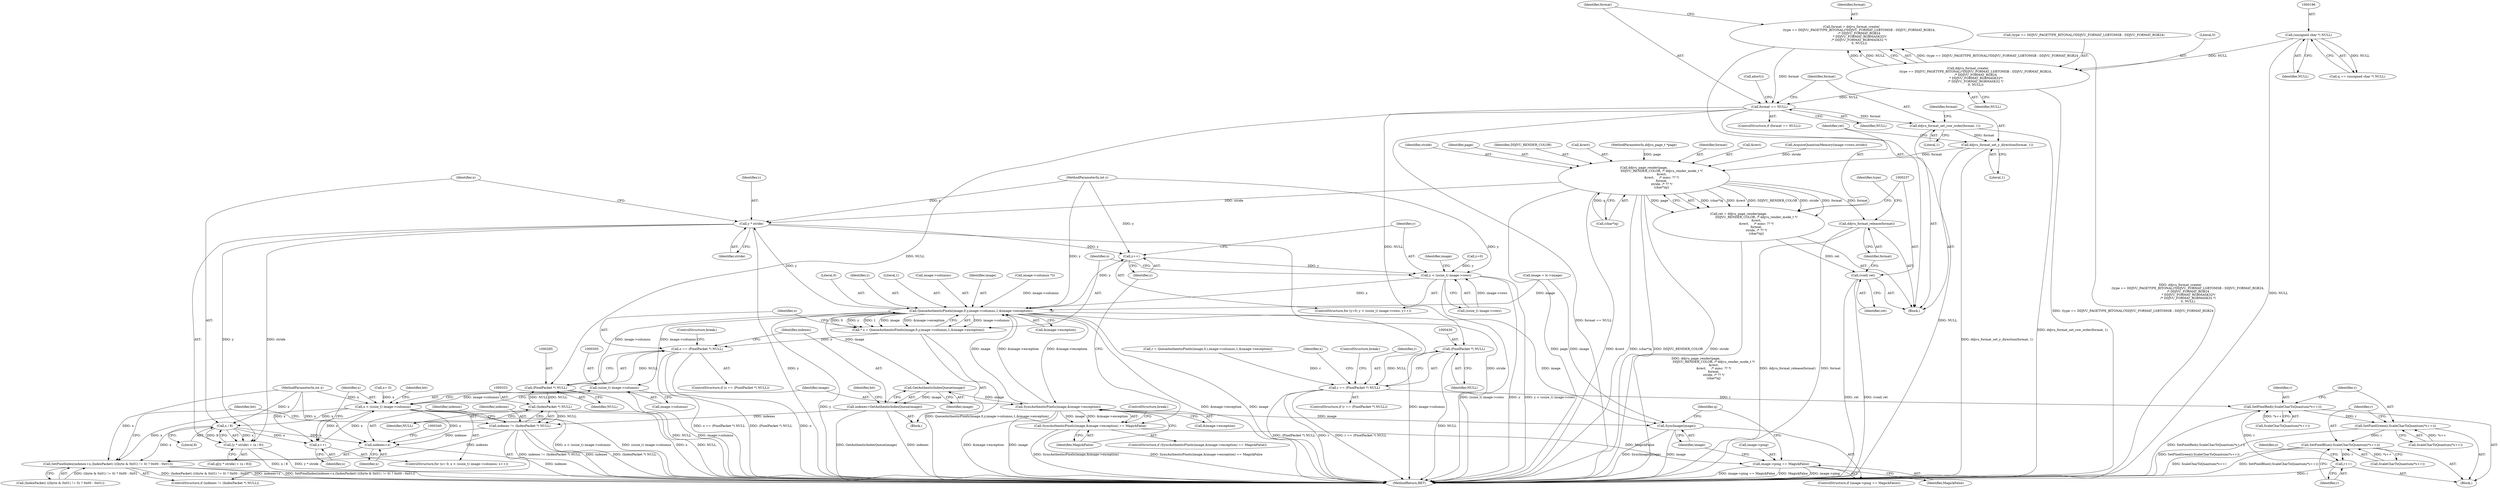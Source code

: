 digraph "0_ImageMagick_f6e9d0d9955e85bdd7540b251cd50d598dacc5e6_12@API" {
"1000199" [label="(Call,format = ddjvu_format_create(\n                (type == DDJVU_PAGETYPE_BITONAL)?DDJVU_FORMAT_LSBTOMSB : DDJVU_FORMAT_RGB24,\n                /* DDJVU_FORMAT_RGB24\n                 * DDJVU_FORMAT_RGBMASK32*/\n                /* DDJVU_FORMAT_RGBMASK32 */\n                0, NULL))"];
"1000201" [label="(Call,ddjvu_format_create(\n                (type == DDJVU_PAGETYPE_BITONAL)?DDJVU_FORMAT_LSBTOMSB : DDJVU_FORMAT_RGB24,\n                /* DDJVU_FORMAT_RGB24\n                 * DDJVU_FORMAT_RGBMASK32*/\n                /* DDJVU_FORMAT_RGBMASK32 */\n                0, NULL))"];
"1000195" [label="(Call,(unsigned char *) NULL)"];
"1000211" [label="(Call,format == NULL)"];
"1000216" [label="(Call,ddjvu_format_set_row_order(format, 1))"];
"1000219" [label="(Call,ddjvu_format_set_y_direction(format, 1))"];
"1000224" [label="(Call,ddjvu_page_render(page,\n                                    DDJVU_RENDER_COLOR, /* ddjvu_render_mode_t */\n                                    &rect,\n                                    &rect,     /* mmc: ?? */\n                                    format,\n                                    stride, /* ?? */\n                                    (char*)q))"];
"1000222" [label="(Call,ret = ddjvu_page_render(page,\n                                    DDJVU_RENDER_COLOR, /* ddjvu_render_mode_t */\n                                    &rect,\n                                    &rect,     /* mmc: ?? */\n                                    format,\n                                    stride, /* ?? */\n                                    (char*)q))"];
"1000236" [label="(Call,(void) ret)"];
"1000239" [label="(Call,ddjvu_format_release(format))"];
"1000323" [label="(Call,y * stride)"];
"1000263" [label="(Call,y++)"];
"1000256" [label="(Call,y < (ssize_t) image->rows)"];
"1000269" [label="(Call,QueueAuthenticPixels(image,0,y,image->columns,1,&image->exception))"];
"1000267" [label="(Call,* o = QueueAuthenticPixels(image,0,y,image->columns,1,&image->exception))"];
"1000282" [label="(Call,o == (PixelPacket *) NULL)"];
"1000290" [label="(Call,GetAuthenticIndexQueue(image))"];
"1000288" [label="(Call,indexes=GetAuthenticIndexQueue(image))"];
"1000330" [label="(Call,indexes != (IndexPacket *) NULL)"];
"1000335" [label="(Call,SetPixelIndex(indexes+x,(IndexPacket) (((byte & 0x01) != 0) ? 0x00 : 0x01)))"];
"1000336" [label="(Call,indexes+x)"];
"1000363" [label="(Call,SyncAuthenticPixels(image,&image->exception))"];
"1000362" [label="(Call,SyncAuthenticPixels(image,&image->exception) == MagickFalse)"];
"1000372" [label="(Call,image->ping == MagickFalse)"];
"1000377" [label="(Call,SyncImage(image))"];
"1000304" [label="(Call,(ssize_t) image->columns)"];
"1000302" [label="(Call,x < (ssize_t) image->columns)"];
"1000309" [label="(Call,x++)"];
"1000326" [label="(Call,x / 8)"];
"1000322" [label="(Call,(y * stride) + (x / 8))"];
"1000284" [label="(Call,(PixelPacket *) NULL)"];
"1000332" [label="(Call,(IndexPacket *) NULL)"];
"1000429" [label="(Call,(PixelPacket *) NULL)"];
"1000427" [label="(Call,r == (PixelPacket *) NULL)"];
"1000447" [label="(Call,SetPixelRed(r,ScaleCharToQuantum(*s++)))"];
"1000453" [label="(Call,SetPixelGreen(r,ScaleCharToQuantum(*s++)))"];
"1000459" [label="(Call,SetPixelBlue(r,ScaleCharToQuantum(*s++)))"];
"1000465" [label="(Call,r++)"];
"1000339" [label="(Call,(IndexPacket) (((byte & 0x01) != 0) ? 0x00 : 0x01))"];
"1000232" [label="(Identifier,stride)"];
"1000465" [label="(Call,r++)"];
"1000412" [label="(Call,r = QueueAuthenticPixels(image,0,i,image->columns,1,&image->exception))"];
"1000332" [label="(Call,(IndexPacket *) NULL)"];
"1000257" [label="(Identifier,y)"];
"1000298" [label="(ControlStructure,for (x= 0; x < (ssize_t) image->columns; x++))"];
"1000334" [label="(Identifier,NULL)"];
"1000331" [label="(Identifier,indexes)"];
"1000252" [label="(ControlStructure,for (y=0; y < (ssize_t) image->rows; y++))"];
"1000369" [label="(Identifier,MagickFalse)"];
"1000213" [label="(Identifier,NULL)"];
"1000243" [label="(Identifier,type)"];
"1000215" [label="(Call,abort())"];
"1000309" [label="(Call,x++)"];
"1000363" [label="(Call,SyncAuthenticPixels(image,&image->exception))"];
"1000282" [label="(Call,o == (PixelPacket *) NULL)"];
"1000263" [label="(Call,y++)"];
"1000455" [label="(Call,ScaleCharToQuantum(*s++))"];
"1000195" [label="(Call,(unsigned char *) NULL)"];
"1000224" [label="(Call,ddjvu_page_render(page,\n                                    DDJVU_RENDER_COLOR, /* ddjvu_render_mode_t */\n                                    &rect,\n                                    &rect,     /* mmc: ?? */\n                                    format,\n                                    stride, /* ?? */\n                                    (char*)q))"];
"1000429" [label="(Call,(PixelPacket *) NULL)"];
"1000461" [label="(Call,ScaleCharToQuantum(*s++))"];
"1000446" [label="(Block,)"];
"1000271" [label="(Literal,0)"];
"1000122" [label="(Block,)"];
"1000269" [label="(Call,QueueAuthenticPixels(image,0,y,image->columns,1,&image->exception))"];
"1000276" [label="(Literal,1)"];
"1000454" [label="(Identifier,r)"];
"1000268" [label="(Identifier,o)"];
"1000377" [label="(Call,SyncImage(image))"];
"1000326" [label="(Call,x / 8)"];
"1000284" [label="(Call,(PixelPacket *) NULL)"];
"1000335" [label="(Call,SetPixelIndex(indexes+x,(IndexPacket) (((byte & 0x01) != 0) ? 0x00 : 0x01)))"];
"1000223" [label="(Identifier,ret)"];
"1000291" [label="(Identifier,image)"];
"1000373" [label="(Call,image->ping)"];
"1000225" [label="(Identifier,page)"];
"1000460" [label="(Identifier,r)"];
"1000362" [label="(Call,SyncAuthenticPixels(image,&image->exception) == MagickFalse)"];
"1000481" [label="(MethodReturn,RET)"];
"1000277" [label="(Call,&image->exception)"];
"1000287" [label="(ControlStructure,break;)"];
"1000221" [label="(Literal,1)"];
"1000447" [label="(Call,SetPixelRed(r,ScaleCharToQuantum(*s++)))"];
"1000199" [label="(Call,format = ddjvu_format_create(\n                (type == DDJVU_PAGETYPE_BITONAL)?DDJVU_FORMAT_LSBTOMSB : DDJVU_FORMAT_RGB24,\n                /* DDJVU_FORMAT_RGB24\n                 * DDJVU_FORMAT_RGBMASK32*/\n                /* DDJVU_FORMAT_RGBMASK32 */\n                0, NULL))"];
"1000273" [label="(Call,image->columns)"];
"1000336" [label="(Call,indexes+x)"];
"1000310" [label="(Identifier,x)"];
"1000220" [label="(Identifier,format)"];
"1000217" [label="(Identifier,format)"];
"1000453" [label="(Call,SetPixelGreen(r,ScaleCharToQuantum(*s++)))"];
"1000303" [label="(Identifier,x)"];
"1000289" [label="(Identifier,indexes)"];
"1000371" [label="(ControlStructure,if (image->ping == MagickFalse))"];
"1000320" [label="(Call,q[(y * stride) + (x / 8)])"];
"1000435" [label="(Identifier,x)"];
"1000299" [label="(Call,x= 0)"];
"1000432" [label="(ControlStructure,break;)"];
"1000302" [label="(Call,x < (ssize_t) image->columns)"];
"1000154" [label="(Call,image = lc->image)"];
"1000226" [label="(Identifier,DDJVU_RENDER_COLOR)"];
"1000290" [label="(Call,GetAuthenticIndexQueue(image))"];
"1000236" [label="(Call,(void) ret)"];
"1000286" [label="(Identifier,NULL)"];
"1000267" [label="(Call,* o = QueueAuthenticPixels(image,0,y,image->columns,1,&image->exception))"];
"1000372" [label="(Call,image->ping == MagickFalse)"];
"1000218" [label="(Literal,1)"];
"1000270" [label="(Identifier,image)"];
"1000239" [label="(Call,ddjvu_format_release(format))"];
"1000210" [label="(ControlStructure,if (format == NULL))"];
"1000328" [label="(Literal,8)"];
"1000219" [label="(Call,ddjvu_format_set_y_direction(format, 1))"];
"1000202" [label="(Call,(type == DDJVU_PAGETYPE_BITONAL)?DDJVU_FORMAT_LSBTOMSB : DDJVU_FORMAT_RGB24)"];
"1000427" [label="(Call,r == (PixelPacket *) NULL)"];
"1000374" [label="(Identifier,image)"];
"1000459" [label="(Call,SetPixelBlue(r,ScaleCharToQuantum(*s++)))"];
"1000116" [label="(MethodParameterIn,ddjvu_page_t *page)"];
"1000229" [label="(Call,&rect)"];
"1000222" [label="(Call,ret = ddjvu_page_render(page,\n                                    DDJVU_RENDER_COLOR, /* ddjvu_render_mode_t */\n                                    &rect,\n                                    &rect,     /* mmc: ?? */\n                                    format,\n                                    stride, /* ?? */\n                                    (char*)q))"];
"1000231" [label="(Identifier,format)"];
"1000256" [label="(Call,y < (ssize_t) image->rows)"];
"1000208" [label="(Literal,0)"];
"1000350" [label="(Identifier,bit)"];
"1000117" [label="(MethodParameterIn,int x)"];
"1000431" [label="(Identifier,NULL)"];
"1000426" [label="(ControlStructure,if (r == (PixelPacket *) NULL))"];
"1000211" [label="(Call,format == NULL)"];
"1000306" [label="(Call,image->columns)"];
"1000209" [label="(Identifier,NULL)"];
"1000466" [label="(Identifier,r)"];
"1000330" [label="(Call,indexes != (IndexPacket *) NULL)"];
"1000238" [label="(Identifier,ret)"];
"1000428" [label="(Identifier,r)"];
"1000118" [label="(MethodParameterIn,int y)"];
"1000365" [label="(Call,&image->exception)"];
"1000376" [label="(Identifier,MagickFalse)"];
"1000378" [label="(Identifier,image)"];
"1000329" [label="(ControlStructure,if (indexes != (IndexPacket *) NULL))"];
"1000193" [label="(Call,q == (unsigned char *) NULL)"];
"1000197" [label="(Identifier,NULL)"];
"1000283" [label="(Identifier,o)"];
"1000264" [label="(Identifier,y)"];
"1000327" [label="(Identifier,x)"];
"1000178" [label="(Call,image->columns *3)"];
"1000258" [label="(Call,(ssize_t) image->rows)"];
"1000216" [label="(Call,ddjvu_format_set_row_order(format, 1))"];
"1000449" [label="(Call,ScaleCharToQuantum(*s++))"];
"1000233" [label="(Call,(char*)q)"];
"1000361" [label="(ControlStructure,if (SyncAuthenticPixels(image,&image->exception) == MagickFalse))"];
"1000314" [label="(Identifier,bit)"];
"1000240" [label="(Identifier,format)"];
"1000324" [label="(Identifier,y)"];
"1000448" [label="(Identifier,r)"];
"1000323" [label="(Call,y * stride)"];
"1000325" [label="(Identifier,stride)"];
"1000322" [label="(Call,(y * stride) + (x / 8))"];
"1000201" [label="(Call,ddjvu_format_create(\n                (type == DDJVU_PAGETYPE_BITONAL)?DDJVU_FORMAT_LSBTOMSB : DDJVU_FORMAT_RGB24,\n                /* DDJVU_FORMAT_RGB24\n                 * DDJVU_FORMAT_RGBMASK32*/\n                /* DDJVU_FORMAT_RGBMASK32 */\n                0, NULL))"];
"1000338" [label="(Identifier,x)"];
"1000200" [label="(Identifier,format)"];
"1000265" [label="(Block,)"];
"1000227" [label="(Call,&rect)"];
"1000337" [label="(Identifier,indexes)"];
"1000293" [label="(Identifier,bit)"];
"1000288" [label="(Call,indexes=GetAuthenticIndexQueue(image))"];
"1000476" [label="(Identifier,q)"];
"1000212" [label="(Identifier,format)"];
"1000364" [label="(Identifier,image)"];
"1000253" [label="(Call,y=0)"];
"1000304" [label="(Call,(ssize_t) image->columns)"];
"1000272" [label="(Identifier,y)"];
"1000445" [label="(Identifier,x)"];
"1000187" [label="(Call,AcquireQuantumMemory(image->rows,stride))"];
"1000370" [label="(ControlStructure,break;)"];
"1000281" [label="(ControlStructure,if (o == (PixelPacket *) NULL))"];
"1000199" -> "1000122"  [label="AST: "];
"1000199" -> "1000201"  [label="CFG: "];
"1000200" -> "1000199"  [label="AST: "];
"1000201" -> "1000199"  [label="AST: "];
"1000212" -> "1000199"  [label="CFG: "];
"1000199" -> "1000481"  [label="DDG: ddjvu_format_create(\n                (type == DDJVU_PAGETYPE_BITONAL)?DDJVU_FORMAT_LSBTOMSB : DDJVU_FORMAT_RGB24,\n                /* DDJVU_FORMAT_RGB24\n                 * DDJVU_FORMAT_RGBMASK32*/\n                /* DDJVU_FORMAT_RGBMASK32 */\n                0, NULL)"];
"1000201" -> "1000199"  [label="DDG: (type == DDJVU_PAGETYPE_BITONAL)?DDJVU_FORMAT_LSBTOMSB : DDJVU_FORMAT_RGB24"];
"1000201" -> "1000199"  [label="DDG: 0"];
"1000201" -> "1000199"  [label="DDG: NULL"];
"1000199" -> "1000211"  [label="DDG: format"];
"1000201" -> "1000209"  [label="CFG: "];
"1000202" -> "1000201"  [label="AST: "];
"1000208" -> "1000201"  [label="AST: "];
"1000209" -> "1000201"  [label="AST: "];
"1000201" -> "1000481"  [label="DDG: (type == DDJVU_PAGETYPE_BITONAL)?DDJVU_FORMAT_LSBTOMSB : DDJVU_FORMAT_RGB24"];
"1000195" -> "1000201"  [label="DDG: NULL"];
"1000201" -> "1000211"  [label="DDG: NULL"];
"1000195" -> "1000193"  [label="AST: "];
"1000195" -> "1000197"  [label="CFG: "];
"1000196" -> "1000195"  [label="AST: "];
"1000197" -> "1000195"  [label="AST: "];
"1000193" -> "1000195"  [label="CFG: "];
"1000195" -> "1000481"  [label="DDG: NULL"];
"1000195" -> "1000193"  [label="DDG: NULL"];
"1000211" -> "1000210"  [label="AST: "];
"1000211" -> "1000213"  [label="CFG: "];
"1000212" -> "1000211"  [label="AST: "];
"1000213" -> "1000211"  [label="AST: "];
"1000215" -> "1000211"  [label="CFG: "];
"1000217" -> "1000211"  [label="CFG: "];
"1000211" -> "1000481"  [label="DDG: NULL"];
"1000211" -> "1000481"  [label="DDG: format == NULL"];
"1000211" -> "1000216"  [label="DDG: format"];
"1000211" -> "1000284"  [label="DDG: NULL"];
"1000211" -> "1000429"  [label="DDG: NULL"];
"1000216" -> "1000122"  [label="AST: "];
"1000216" -> "1000218"  [label="CFG: "];
"1000217" -> "1000216"  [label="AST: "];
"1000218" -> "1000216"  [label="AST: "];
"1000220" -> "1000216"  [label="CFG: "];
"1000216" -> "1000481"  [label="DDG: ddjvu_format_set_row_order(format, 1)"];
"1000216" -> "1000219"  [label="DDG: format"];
"1000219" -> "1000122"  [label="AST: "];
"1000219" -> "1000221"  [label="CFG: "];
"1000220" -> "1000219"  [label="AST: "];
"1000221" -> "1000219"  [label="AST: "];
"1000223" -> "1000219"  [label="CFG: "];
"1000219" -> "1000481"  [label="DDG: ddjvu_format_set_y_direction(format, 1)"];
"1000219" -> "1000224"  [label="DDG: format"];
"1000224" -> "1000222"  [label="AST: "];
"1000224" -> "1000233"  [label="CFG: "];
"1000225" -> "1000224"  [label="AST: "];
"1000226" -> "1000224"  [label="AST: "];
"1000227" -> "1000224"  [label="AST: "];
"1000229" -> "1000224"  [label="AST: "];
"1000231" -> "1000224"  [label="AST: "];
"1000232" -> "1000224"  [label="AST: "];
"1000233" -> "1000224"  [label="AST: "];
"1000222" -> "1000224"  [label="CFG: "];
"1000224" -> "1000481"  [label="DDG: page"];
"1000224" -> "1000481"  [label="DDG: &rect"];
"1000224" -> "1000481"  [label="DDG: (char*)q"];
"1000224" -> "1000481"  [label="DDG: DDJVU_RENDER_COLOR"];
"1000224" -> "1000481"  [label="DDG: stride"];
"1000224" -> "1000222"  [label="DDG: (char*)q"];
"1000224" -> "1000222"  [label="DDG: &rect"];
"1000224" -> "1000222"  [label="DDG: DDJVU_RENDER_COLOR"];
"1000224" -> "1000222"  [label="DDG: stride"];
"1000224" -> "1000222"  [label="DDG: format"];
"1000224" -> "1000222"  [label="DDG: page"];
"1000116" -> "1000224"  [label="DDG: page"];
"1000187" -> "1000224"  [label="DDG: stride"];
"1000233" -> "1000224"  [label="DDG: q"];
"1000224" -> "1000239"  [label="DDG: format"];
"1000224" -> "1000323"  [label="DDG: stride"];
"1000222" -> "1000122"  [label="AST: "];
"1000223" -> "1000222"  [label="AST: "];
"1000237" -> "1000222"  [label="CFG: "];
"1000222" -> "1000481"  [label="DDG: ddjvu_page_render(page,\n                                    DDJVU_RENDER_COLOR, /* ddjvu_render_mode_t */\n                                    &rect,\n                                    &rect,     /* mmc: ?? */\n                                    format,\n                                    stride, /* ?? */\n                                    (char*)q)"];
"1000222" -> "1000236"  [label="DDG: ret"];
"1000236" -> "1000122"  [label="AST: "];
"1000236" -> "1000238"  [label="CFG: "];
"1000237" -> "1000236"  [label="AST: "];
"1000238" -> "1000236"  [label="AST: "];
"1000240" -> "1000236"  [label="CFG: "];
"1000236" -> "1000481"  [label="DDG: (void) ret"];
"1000236" -> "1000481"  [label="DDG: ret"];
"1000239" -> "1000122"  [label="AST: "];
"1000239" -> "1000240"  [label="CFG: "];
"1000240" -> "1000239"  [label="AST: "];
"1000243" -> "1000239"  [label="CFG: "];
"1000239" -> "1000481"  [label="DDG: ddjvu_format_release(format)"];
"1000239" -> "1000481"  [label="DDG: format"];
"1000323" -> "1000322"  [label="AST: "];
"1000323" -> "1000325"  [label="CFG: "];
"1000324" -> "1000323"  [label="AST: "];
"1000325" -> "1000323"  [label="AST: "];
"1000327" -> "1000323"  [label="CFG: "];
"1000323" -> "1000481"  [label="DDG: y"];
"1000323" -> "1000481"  [label="DDG: stride"];
"1000323" -> "1000263"  [label="DDG: y"];
"1000323" -> "1000322"  [label="DDG: y"];
"1000323" -> "1000322"  [label="DDG: stride"];
"1000269" -> "1000323"  [label="DDG: y"];
"1000118" -> "1000323"  [label="DDG: y"];
"1000263" -> "1000252"  [label="AST: "];
"1000263" -> "1000264"  [label="CFG: "];
"1000264" -> "1000263"  [label="AST: "];
"1000257" -> "1000263"  [label="CFG: "];
"1000263" -> "1000256"  [label="DDG: y"];
"1000269" -> "1000263"  [label="DDG: y"];
"1000118" -> "1000263"  [label="DDG: y"];
"1000256" -> "1000252"  [label="AST: "];
"1000256" -> "1000258"  [label="CFG: "];
"1000257" -> "1000256"  [label="AST: "];
"1000258" -> "1000256"  [label="AST: "];
"1000268" -> "1000256"  [label="CFG: "];
"1000374" -> "1000256"  [label="CFG: "];
"1000256" -> "1000481"  [label="DDG: (ssize_t) image->rows"];
"1000256" -> "1000481"  [label="DDG: y"];
"1000256" -> "1000481"  [label="DDG: y < (ssize_t) image->rows"];
"1000253" -> "1000256"  [label="DDG: y"];
"1000118" -> "1000256"  [label="DDG: y"];
"1000258" -> "1000256"  [label="DDG: image->rows"];
"1000256" -> "1000269"  [label="DDG: y"];
"1000269" -> "1000267"  [label="AST: "];
"1000269" -> "1000277"  [label="CFG: "];
"1000270" -> "1000269"  [label="AST: "];
"1000271" -> "1000269"  [label="AST: "];
"1000272" -> "1000269"  [label="AST: "];
"1000273" -> "1000269"  [label="AST: "];
"1000276" -> "1000269"  [label="AST: "];
"1000277" -> "1000269"  [label="AST: "];
"1000267" -> "1000269"  [label="CFG: "];
"1000269" -> "1000481"  [label="DDG: image->columns"];
"1000269" -> "1000481"  [label="DDG: &image->exception"];
"1000269" -> "1000481"  [label="DDG: image"];
"1000269" -> "1000481"  [label="DDG: y"];
"1000269" -> "1000267"  [label="DDG: image->columns"];
"1000269" -> "1000267"  [label="DDG: 0"];
"1000269" -> "1000267"  [label="DDG: y"];
"1000269" -> "1000267"  [label="DDG: 1"];
"1000269" -> "1000267"  [label="DDG: image"];
"1000269" -> "1000267"  [label="DDG: &image->exception"];
"1000363" -> "1000269"  [label="DDG: image"];
"1000363" -> "1000269"  [label="DDG: &image->exception"];
"1000154" -> "1000269"  [label="DDG: image"];
"1000118" -> "1000269"  [label="DDG: y"];
"1000178" -> "1000269"  [label="DDG: image->columns"];
"1000304" -> "1000269"  [label="DDG: image->columns"];
"1000269" -> "1000290"  [label="DDG: image"];
"1000269" -> "1000304"  [label="DDG: image->columns"];
"1000269" -> "1000363"  [label="DDG: &image->exception"];
"1000269" -> "1000377"  [label="DDG: image"];
"1000267" -> "1000265"  [label="AST: "];
"1000268" -> "1000267"  [label="AST: "];
"1000283" -> "1000267"  [label="CFG: "];
"1000267" -> "1000481"  [label="DDG: QueueAuthenticPixels(image,0,y,image->columns,1,&image->exception)"];
"1000267" -> "1000282"  [label="DDG: o"];
"1000282" -> "1000281"  [label="AST: "];
"1000282" -> "1000284"  [label="CFG: "];
"1000283" -> "1000282"  [label="AST: "];
"1000284" -> "1000282"  [label="AST: "];
"1000287" -> "1000282"  [label="CFG: "];
"1000289" -> "1000282"  [label="CFG: "];
"1000282" -> "1000481"  [label="DDG: o == (PixelPacket *) NULL"];
"1000282" -> "1000481"  [label="DDG: (PixelPacket *) NULL"];
"1000282" -> "1000481"  [label="DDG: o"];
"1000284" -> "1000282"  [label="DDG: NULL"];
"1000290" -> "1000288"  [label="AST: "];
"1000290" -> "1000291"  [label="CFG: "];
"1000291" -> "1000290"  [label="AST: "];
"1000288" -> "1000290"  [label="CFG: "];
"1000290" -> "1000288"  [label="DDG: image"];
"1000290" -> "1000363"  [label="DDG: image"];
"1000288" -> "1000265"  [label="AST: "];
"1000289" -> "1000288"  [label="AST: "];
"1000293" -> "1000288"  [label="CFG: "];
"1000288" -> "1000481"  [label="DDG: GetAuthenticIndexQueue(image)"];
"1000288" -> "1000481"  [label="DDG: indexes"];
"1000288" -> "1000330"  [label="DDG: indexes"];
"1000330" -> "1000329"  [label="AST: "];
"1000330" -> "1000332"  [label="CFG: "];
"1000331" -> "1000330"  [label="AST: "];
"1000332" -> "1000330"  [label="AST: "];
"1000337" -> "1000330"  [label="CFG: "];
"1000350" -> "1000330"  [label="CFG: "];
"1000330" -> "1000481"  [label="DDG: indexes"];
"1000330" -> "1000481"  [label="DDG: (IndexPacket *) NULL"];
"1000330" -> "1000481"  [label="DDG: indexes != (IndexPacket *) NULL"];
"1000332" -> "1000330"  [label="DDG: NULL"];
"1000330" -> "1000335"  [label="DDG: indexes"];
"1000330" -> "1000336"  [label="DDG: indexes"];
"1000335" -> "1000329"  [label="AST: "];
"1000335" -> "1000339"  [label="CFG: "];
"1000336" -> "1000335"  [label="AST: "];
"1000339" -> "1000335"  [label="AST: "];
"1000350" -> "1000335"  [label="CFG: "];
"1000335" -> "1000481"  [label="DDG: (IndexPacket) (((byte & 0x01) != 0) ? 0x00 : 0x01)"];
"1000335" -> "1000481"  [label="DDG: indexes+x"];
"1000335" -> "1000481"  [label="DDG: SetPixelIndex(indexes+x,(IndexPacket) (((byte & 0x01) != 0) ? 0x00 : 0x01))"];
"1000302" -> "1000335"  [label="DDG: x"];
"1000326" -> "1000335"  [label="DDG: x"];
"1000117" -> "1000335"  [label="DDG: x"];
"1000339" -> "1000335"  [label="DDG: ((byte & 0x01) != 0) ? 0x00 : 0x01"];
"1000336" -> "1000338"  [label="CFG: "];
"1000337" -> "1000336"  [label="AST: "];
"1000338" -> "1000336"  [label="AST: "];
"1000340" -> "1000336"  [label="CFG: "];
"1000336" -> "1000481"  [label="DDG: indexes"];
"1000302" -> "1000336"  [label="DDG: x"];
"1000326" -> "1000336"  [label="DDG: x"];
"1000117" -> "1000336"  [label="DDG: x"];
"1000363" -> "1000362"  [label="AST: "];
"1000363" -> "1000365"  [label="CFG: "];
"1000364" -> "1000363"  [label="AST: "];
"1000365" -> "1000363"  [label="AST: "];
"1000369" -> "1000363"  [label="CFG: "];
"1000363" -> "1000481"  [label="DDG: &image->exception"];
"1000363" -> "1000481"  [label="DDG: image"];
"1000363" -> "1000362"  [label="DDG: image"];
"1000363" -> "1000362"  [label="DDG: &image->exception"];
"1000363" -> "1000377"  [label="DDG: image"];
"1000362" -> "1000361"  [label="AST: "];
"1000362" -> "1000369"  [label="CFG: "];
"1000369" -> "1000362"  [label="AST: "];
"1000370" -> "1000362"  [label="CFG: "];
"1000264" -> "1000362"  [label="CFG: "];
"1000362" -> "1000481"  [label="DDG: SyncAuthenticPixels(image,&image->exception) == MagickFalse"];
"1000362" -> "1000481"  [label="DDG: SyncAuthenticPixels(image,&image->exception)"];
"1000362" -> "1000372"  [label="DDG: MagickFalse"];
"1000372" -> "1000371"  [label="AST: "];
"1000372" -> "1000376"  [label="CFG: "];
"1000373" -> "1000372"  [label="AST: "];
"1000376" -> "1000372"  [label="AST: "];
"1000378" -> "1000372"  [label="CFG: "];
"1000476" -> "1000372"  [label="CFG: "];
"1000372" -> "1000481"  [label="DDG: MagickFalse"];
"1000372" -> "1000481"  [label="DDG: image->ping"];
"1000372" -> "1000481"  [label="DDG: image->ping == MagickFalse"];
"1000377" -> "1000371"  [label="AST: "];
"1000377" -> "1000378"  [label="CFG: "];
"1000378" -> "1000377"  [label="AST: "];
"1000476" -> "1000377"  [label="CFG: "];
"1000377" -> "1000481"  [label="DDG: SyncImage(image)"];
"1000377" -> "1000481"  [label="DDG: image"];
"1000154" -> "1000377"  [label="DDG: image"];
"1000304" -> "1000302"  [label="AST: "];
"1000304" -> "1000306"  [label="CFG: "];
"1000305" -> "1000304"  [label="AST: "];
"1000306" -> "1000304"  [label="AST: "];
"1000302" -> "1000304"  [label="CFG: "];
"1000304" -> "1000481"  [label="DDG: image->columns"];
"1000304" -> "1000302"  [label="DDG: image->columns"];
"1000302" -> "1000298"  [label="AST: "];
"1000303" -> "1000302"  [label="AST: "];
"1000314" -> "1000302"  [label="CFG: "];
"1000364" -> "1000302"  [label="CFG: "];
"1000302" -> "1000481"  [label="DDG: (ssize_t) image->columns"];
"1000302" -> "1000481"  [label="DDG: x"];
"1000302" -> "1000481"  [label="DDG: x < (ssize_t) image->columns"];
"1000299" -> "1000302"  [label="DDG: x"];
"1000309" -> "1000302"  [label="DDG: x"];
"1000117" -> "1000302"  [label="DDG: x"];
"1000302" -> "1000309"  [label="DDG: x"];
"1000302" -> "1000326"  [label="DDG: x"];
"1000309" -> "1000298"  [label="AST: "];
"1000309" -> "1000310"  [label="CFG: "];
"1000310" -> "1000309"  [label="AST: "];
"1000303" -> "1000309"  [label="CFG: "];
"1000326" -> "1000309"  [label="DDG: x"];
"1000117" -> "1000309"  [label="DDG: x"];
"1000326" -> "1000322"  [label="AST: "];
"1000326" -> "1000328"  [label="CFG: "];
"1000327" -> "1000326"  [label="AST: "];
"1000328" -> "1000326"  [label="AST: "];
"1000322" -> "1000326"  [label="CFG: "];
"1000326" -> "1000322"  [label="DDG: x"];
"1000326" -> "1000322"  [label="DDG: 8"];
"1000117" -> "1000326"  [label="DDG: x"];
"1000322" -> "1000320"  [label="AST: "];
"1000320" -> "1000322"  [label="CFG: "];
"1000322" -> "1000481"  [label="DDG: x / 8"];
"1000322" -> "1000481"  [label="DDG: y * stride"];
"1000284" -> "1000286"  [label="CFG: "];
"1000285" -> "1000284"  [label="AST: "];
"1000286" -> "1000284"  [label="AST: "];
"1000284" -> "1000481"  [label="DDG: NULL"];
"1000332" -> "1000284"  [label="DDG: NULL"];
"1000284" -> "1000332"  [label="DDG: NULL"];
"1000332" -> "1000334"  [label="CFG: "];
"1000333" -> "1000332"  [label="AST: "];
"1000334" -> "1000332"  [label="AST: "];
"1000332" -> "1000481"  [label="DDG: NULL"];
"1000429" -> "1000427"  [label="AST: "];
"1000429" -> "1000431"  [label="CFG: "];
"1000430" -> "1000429"  [label="AST: "];
"1000431" -> "1000429"  [label="AST: "];
"1000427" -> "1000429"  [label="CFG: "];
"1000429" -> "1000481"  [label="DDG: NULL"];
"1000429" -> "1000427"  [label="DDG: NULL"];
"1000427" -> "1000426"  [label="AST: "];
"1000428" -> "1000427"  [label="AST: "];
"1000432" -> "1000427"  [label="CFG: "];
"1000435" -> "1000427"  [label="CFG: "];
"1000427" -> "1000481"  [label="DDG: r"];
"1000427" -> "1000481"  [label="DDG: r == (PixelPacket *) NULL"];
"1000427" -> "1000481"  [label="DDG: (PixelPacket *) NULL"];
"1000412" -> "1000427"  [label="DDG: r"];
"1000427" -> "1000447"  [label="DDG: r"];
"1000447" -> "1000446"  [label="AST: "];
"1000447" -> "1000449"  [label="CFG: "];
"1000448" -> "1000447"  [label="AST: "];
"1000449" -> "1000447"  [label="AST: "];
"1000454" -> "1000447"  [label="CFG: "];
"1000447" -> "1000481"  [label="DDG: SetPixelRed(r,ScaleCharToQuantum(*s++))"];
"1000465" -> "1000447"  [label="DDG: r"];
"1000449" -> "1000447"  [label="DDG: *s++"];
"1000447" -> "1000453"  [label="DDG: r"];
"1000453" -> "1000446"  [label="AST: "];
"1000453" -> "1000455"  [label="CFG: "];
"1000454" -> "1000453"  [label="AST: "];
"1000455" -> "1000453"  [label="AST: "];
"1000460" -> "1000453"  [label="CFG: "];
"1000453" -> "1000481"  [label="DDG: SetPixelGreen(r,ScaleCharToQuantum(*s++))"];
"1000455" -> "1000453"  [label="DDG: *s++"];
"1000453" -> "1000459"  [label="DDG: r"];
"1000459" -> "1000446"  [label="AST: "];
"1000459" -> "1000461"  [label="CFG: "];
"1000460" -> "1000459"  [label="AST: "];
"1000461" -> "1000459"  [label="AST: "];
"1000466" -> "1000459"  [label="CFG: "];
"1000459" -> "1000481"  [label="DDG: ScaleCharToQuantum(*s++)"];
"1000459" -> "1000481"  [label="DDG: SetPixelBlue(r,ScaleCharToQuantum(*s++))"];
"1000461" -> "1000459"  [label="DDG: *s++"];
"1000459" -> "1000465"  [label="DDG: r"];
"1000465" -> "1000446"  [label="AST: "];
"1000465" -> "1000466"  [label="CFG: "];
"1000466" -> "1000465"  [label="AST: "];
"1000445" -> "1000465"  [label="CFG: "];
"1000465" -> "1000481"  [label="DDG: r"];
}
